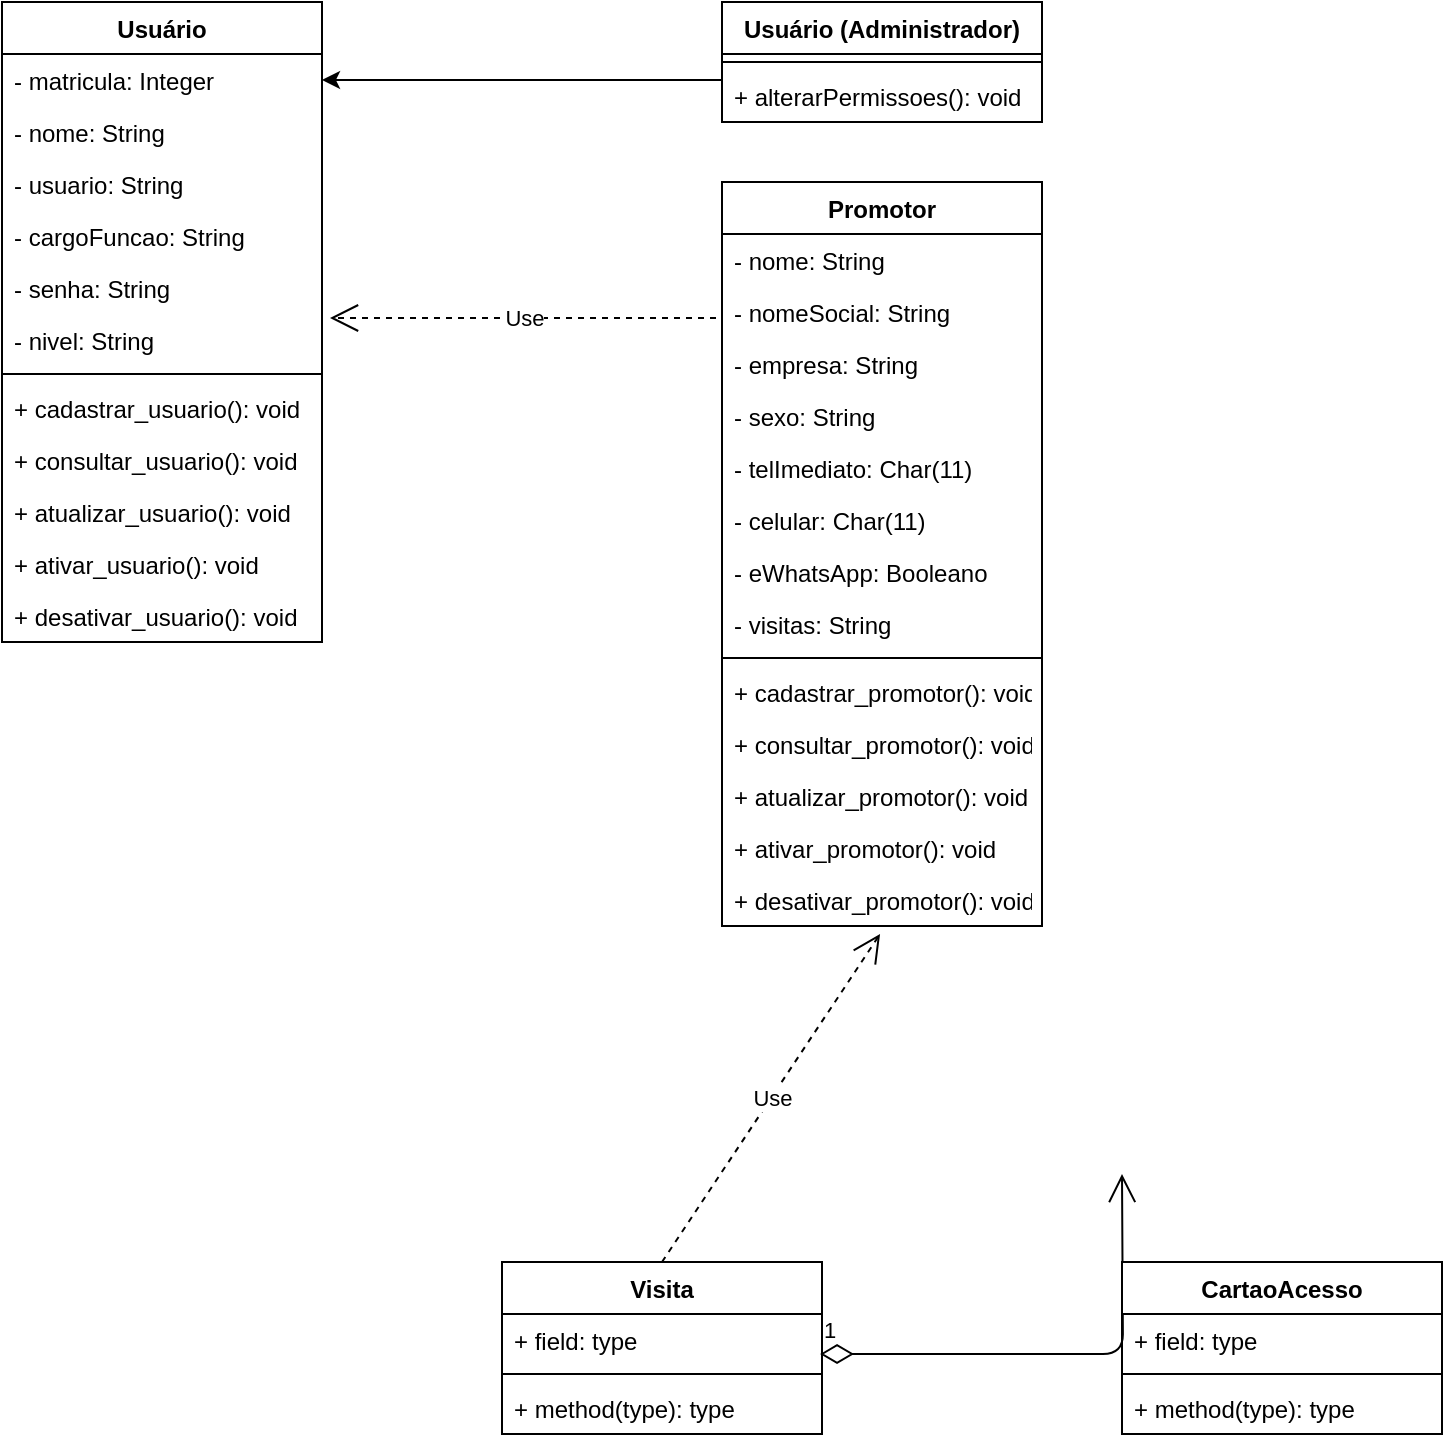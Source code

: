 <mxfile version="13.7.5" type="github">
  <diagram id="pGgssI6qMt_5oPleSiGL" name="Page-1">
    <mxGraphModel dx="1422" dy="762" grid="1" gridSize="10" guides="1" tooltips="1" connect="1" arrows="1" fold="1" page="1" pageScale="1" pageWidth="827" pageHeight="1169" background="none" math="0" shadow="0">
      <root>
        <mxCell id="0" />
        <mxCell id="1" parent="0" />
        <mxCell id="G3zsPfzmk0ipwuOxRxVW-1" value="Usuário" style="swimlane;fontStyle=1;align=center;verticalAlign=top;childLayout=stackLayout;horizontal=1;startSize=26;horizontalStack=0;resizeParent=1;resizeParentMax=0;resizeLast=0;collapsible=1;marginBottom=0;" parent="1" vertex="1">
          <mxGeometry x="40" y="40" width="160" height="320" as="geometry" />
        </mxCell>
        <mxCell id="G3zsPfzmk0ipwuOxRxVW-2" value="- matricula: Integer" style="text;strokeColor=none;fillColor=none;align=left;verticalAlign=top;spacingLeft=4;spacingRight=4;overflow=hidden;rotatable=0;points=[[0,0.5],[1,0.5]];portConstraint=eastwest;" parent="G3zsPfzmk0ipwuOxRxVW-1" vertex="1">
          <mxGeometry y="26" width="160" height="26" as="geometry" />
        </mxCell>
        <mxCell id="G3zsPfzmk0ipwuOxRxVW-5" value="- nome: String" style="text;strokeColor=none;fillColor=none;align=left;verticalAlign=top;spacingLeft=4;spacingRight=4;overflow=hidden;rotatable=0;points=[[0,0.5],[1,0.5]];portConstraint=eastwest;" parent="G3zsPfzmk0ipwuOxRxVW-1" vertex="1">
          <mxGeometry y="52" width="160" height="26" as="geometry" />
        </mxCell>
        <mxCell id="G3zsPfzmk0ipwuOxRxVW-26" value="- usuario: String" style="text;strokeColor=none;fillColor=none;align=left;verticalAlign=top;spacingLeft=4;spacingRight=4;overflow=hidden;rotatable=0;points=[[0,0.5],[1,0.5]];portConstraint=eastwest;" parent="G3zsPfzmk0ipwuOxRxVW-1" vertex="1">
          <mxGeometry y="78" width="160" height="26" as="geometry" />
        </mxCell>
        <mxCell id="G3zsPfzmk0ipwuOxRxVW-27" value="- cargoFuncao: String" style="text;strokeColor=none;fillColor=none;align=left;verticalAlign=top;spacingLeft=4;spacingRight=4;overflow=hidden;rotatable=0;points=[[0,0.5],[1,0.5]];portConstraint=eastwest;" parent="G3zsPfzmk0ipwuOxRxVW-1" vertex="1">
          <mxGeometry y="104" width="160" height="26" as="geometry" />
        </mxCell>
        <mxCell id="G3zsPfzmk0ipwuOxRxVW-28" value="- senha: String" style="text;strokeColor=none;fillColor=none;align=left;verticalAlign=top;spacingLeft=4;spacingRight=4;overflow=hidden;rotatable=0;points=[[0,0.5],[1,0.5]];portConstraint=eastwest;" parent="G3zsPfzmk0ipwuOxRxVW-1" vertex="1">
          <mxGeometry y="130" width="160" height="26" as="geometry" />
        </mxCell>
        <mxCell id="G3zsPfzmk0ipwuOxRxVW-29" value="- nivel: String" style="text;strokeColor=none;fillColor=none;align=left;verticalAlign=top;spacingLeft=4;spacingRight=4;overflow=hidden;rotatable=0;points=[[0,0.5],[1,0.5]];portConstraint=eastwest;" parent="G3zsPfzmk0ipwuOxRxVW-1" vertex="1">
          <mxGeometry y="156" width="160" height="26" as="geometry" />
        </mxCell>
        <mxCell id="G3zsPfzmk0ipwuOxRxVW-3" value="" style="line;strokeWidth=1;fillColor=none;align=left;verticalAlign=middle;spacingTop=-1;spacingLeft=3;spacingRight=3;rotatable=0;labelPosition=right;points=[];portConstraint=eastwest;" parent="G3zsPfzmk0ipwuOxRxVW-1" vertex="1">
          <mxGeometry y="182" width="160" height="8" as="geometry" />
        </mxCell>
        <mxCell id="G3zsPfzmk0ipwuOxRxVW-4" value="+ cadastrar_usuario(): void" style="text;strokeColor=none;fillColor=none;align=left;verticalAlign=top;spacingLeft=4;spacingRight=4;overflow=hidden;rotatable=0;points=[[0,0.5],[1,0.5]];portConstraint=eastwest;" parent="G3zsPfzmk0ipwuOxRxVW-1" vertex="1">
          <mxGeometry y="190" width="160" height="26" as="geometry" />
        </mxCell>
        <mxCell id="G3zsPfzmk0ipwuOxRxVW-32" value="+ consultar_usuario(): void" style="text;strokeColor=none;fillColor=none;align=left;verticalAlign=top;spacingLeft=4;spacingRight=4;overflow=hidden;rotatable=0;points=[[0,0.5],[1,0.5]];portConstraint=eastwest;" parent="G3zsPfzmk0ipwuOxRxVW-1" vertex="1">
          <mxGeometry y="216" width="160" height="26" as="geometry" />
        </mxCell>
        <mxCell id="Giadp9-98Y16QcXXvirk-1" value="+ atualizar_usuario(): void" style="text;strokeColor=none;fillColor=none;align=left;verticalAlign=top;spacingLeft=4;spacingRight=4;overflow=hidden;rotatable=0;points=[[0,0.5],[1,0.5]];portConstraint=eastwest;" vertex="1" parent="G3zsPfzmk0ipwuOxRxVW-1">
          <mxGeometry y="242" width="160" height="26" as="geometry" />
        </mxCell>
        <mxCell id="Giadp9-98Y16QcXXvirk-2" value="+ ativar_usuario(): void" style="text;strokeColor=none;fillColor=none;align=left;verticalAlign=top;spacingLeft=4;spacingRight=4;overflow=hidden;rotatable=0;points=[[0,0.5],[1,0.5]];portConstraint=eastwest;" vertex="1" parent="G3zsPfzmk0ipwuOxRxVW-1">
          <mxGeometry y="268" width="160" height="26" as="geometry" />
        </mxCell>
        <mxCell id="Giadp9-98Y16QcXXvirk-3" value="+ desativar_usuario(): void" style="text;strokeColor=none;fillColor=none;align=left;verticalAlign=top;spacingLeft=4;spacingRight=4;overflow=hidden;rotatable=0;points=[[0,0.5],[1,0.5]];portConstraint=eastwest;" vertex="1" parent="G3zsPfzmk0ipwuOxRxVW-1">
          <mxGeometry y="294" width="160" height="26" as="geometry" />
        </mxCell>
        <mxCell id="G3zsPfzmk0ipwuOxRxVW-10" value="" style="endArrow=classic;html=1;entryX=1;entryY=0.5;entryDx=0;entryDy=0;exitX=0;exitY=0.5;exitDx=0;exitDy=0;" parent="1" target="G3zsPfzmk0ipwuOxRxVW-2" edge="1">
          <mxGeometry width="50" height="50" relative="1" as="geometry">
            <mxPoint x="400" y="79" as="sourcePoint" />
            <mxPoint x="440" y="340" as="targetPoint" />
          </mxGeometry>
        </mxCell>
        <mxCell id="G3zsPfzmk0ipwuOxRxVW-15" value="Use" style="endArrow=open;endSize=12;dashed=1;html=1;entryX=1.025;entryY=0.077;entryDx=0;entryDy=0;entryPerimeter=0;" parent="1" target="G3zsPfzmk0ipwuOxRxVW-29" edge="1">
          <mxGeometry width="160" relative="1" as="geometry">
            <mxPoint x="397" y="198" as="sourcePoint" />
            <mxPoint x="206.08" y="247.012" as="targetPoint" />
          </mxGeometry>
        </mxCell>
        <mxCell id="G3zsPfzmk0ipwuOxRxVW-20" value="Use" style="endArrow=open;endSize=12;dashed=1;html=1;exitX=0.5;exitY=0;exitDx=0;exitDy=0;entryX=0.494;entryY=1.154;entryDx=0;entryDy=0;entryPerimeter=0;" parent="1" source="G3zsPfzmk0ipwuOxRxVW-16" target="Giadp9-98Y16QcXXvirk-19" edge="1">
          <mxGeometry width="160" relative="1" as="geometry">
            <mxPoint x="580" y="500" as="sourcePoint" />
            <mxPoint x="740" y="500" as="targetPoint" />
          </mxGeometry>
        </mxCell>
        <mxCell id="G3zsPfzmk0ipwuOxRxVW-25" value="1" style="endArrow=open;html=1;endSize=12;startArrow=diamondThin;startSize=14;startFill=0;edgeStyle=orthogonalEdgeStyle;align=left;verticalAlign=bottom;exitX=0.994;exitY=0.769;exitDx=0;exitDy=0;exitPerimeter=0;" parent="1" source="G3zsPfzmk0ipwuOxRxVW-17" edge="1">
          <mxGeometry x="-1" y="3" relative="1" as="geometry">
            <mxPoint x="580" y="510" as="sourcePoint" />
            <mxPoint x="600" y="626" as="targetPoint" />
          </mxGeometry>
        </mxCell>
        <mxCell id="G3zsPfzmk0ipwuOxRxVW-16" value="Visita" style="swimlane;fontStyle=1;align=center;verticalAlign=top;childLayout=stackLayout;horizontal=1;startSize=26;horizontalStack=0;resizeParent=1;resizeParentMax=0;resizeLast=0;collapsible=1;marginBottom=0;" parent="1" vertex="1">
          <mxGeometry x="290" y="670" width="160" height="86" as="geometry" />
        </mxCell>
        <mxCell id="G3zsPfzmk0ipwuOxRxVW-17" value="+ field: type" style="text;strokeColor=none;fillColor=none;align=left;verticalAlign=top;spacingLeft=4;spacingRight=4;overflow=hidden;rotatable=0;points=[[0,0.5],[1,0.5]];portConstraint=eastwest;" parent="G3zsPfzmk0ipwuOxRxVW-16" vertex="1">
          <mxGeometry y="26" width="160" height="26" as="geometry" />
        </mxCell>
        <mxCell id="G3zsPfzmk0ipwuOxRxVW-18" value="" style="line;strokeWidth=1;fillColor=none;align=left;verticalAlign=middle;spacingTop=-1;spacingLeft=3;spacingRight=3;rotatable=0;labelPosition=right;points=[];portConstraint=eastwest;" parent="G3zsPfzmk0ipwuOxRxVW-16" vertex="1">
          <mxGeometry y="52" width="160" height="8" as="geometry" />
        </mxCell>
        <mxCell id="G3zsPfzmk0ipwuOxRxVW-19" value="+ method(type): type" style="text;strokeColor=none;fillColor=none;align=left;verticalAlign=top;spacingLeft=4;spacingRight=4;overflow=hidden;rotatable=0;points=[[0,0.5],[1,0.5]];portConstraint=eastwest;" parent="G3zsPfzmk0ipwuOxRxVW-16" vertex="1">
          <mxGeometry y="60" width="160" height="26" as="geometry" />
        </mxCell>
        <mxCell id="G3zsPfzmk0ipwuOxRxVW-21" value="CartaoAcesso" style="swimlane;fontStyle=1;align=center;verticalAlign=top;childLayout=stackLayout;horizontal=1;startSize=26;horizontalStack=0;resizeParent=1;resizeParentMax=0;resizeLast=0;collapsible=1;marginBottom=0;" parent="1" vertex="1">
          <mxGeometry x="600" y="670" width="160" height="86" as="geometry" />
        </mxCell>
        <mxCell id="G3zsPfzmk0ipwuOxRxVW-22" value="+ field: type" style="text;strokeColor=none;fillColor=none;align=left;verticalAlign=top;spacingLeft=4;spacingRight=4;overflow=hidden;rotatable=0;points=[[0,0.5],[1,0.5]];portConstraint=eastwest;" parent="G3zsPfzmk0ipwuOxRxVW-21" vertex="1">
          <mxGeometry y="26" width="160" height="26" as="geometry" />
        </mxCell>
        <mxCell id="G3zsPfzmk0ipwuOxRxVW-23" value="" style="line;strokeWidth=1;fillColor=none;align=left;verticalAlign=middle;spacingTop=-1;spacingLeft=3;spacingRight=3;rotatable=0;labelPosition=right;points=[];portConstraint=eastwest;" parent="G3zsPfzmk0ipwuOxRxVW-21" vertex="1">
          <mxGeometry y="52" width="160" height="8" as="geometry" />
        </mxCell>
        <mxCell id="G3zsPfzmk0ipwuOxRxVW-24" value="+ method(type): type" style="text;strokeColor=none;fillColor=none;align=left;verticalAlign=top;spacingLeft=4;spacingRight=4;overflow=hidden;rotatable=0;points=[[0,0.5],[1,0.5]];portConstraint=eastwest;" parent="G3zsPfzmk0ipwuOxRxVW-21" vertex="1">
          <mxGeometry y="60" width="160" height="26" as="geometry" />
        </mxCell>
        <mxCell id="G3zsPfzmk0ipwuOxRxVW-6" value="Usuário (Administrador)" style="swimlane;fontStyle=1;align=center;verticalAlign=top;childLayout=stackLayout;horizontal=1;startSize=26;horizontalStack=0;resizeParent=1;resizeParentMax=0;resizeLast=0;collapsible=1;marginBottom=0;" parent="1" vertex="1">
          <mxGeometry x="400" y="40" width="160" height="60" as="geometry" />
        </mxCell>
        <mxCell id="G3zsPfzmk0ipwuOxRxVW-8" value="" style="line;strokeWidth=1;fillColor=none;align=left;verticalAlign=middle;spacingTop=-1;spacingLeft=3;spacingRight=3;rotatable=0;labelPosition=right;points=[];portConstraint=eastwest;" parent="G3zsPfzmk0ipwuOxRxVW-6" vertex="1">
          <mxGeometry y="26" width="160" height="8" as="geometry" />
        </mxCell>
        <mxCell id="G3zsPfzmk0ipwuOxRxVW-9" value="+ alterarPermissoes(): void" style="text;strokeColor=none;fillColor=none;align=left;verticalAlign=top;spacingLeft=4;spacingRight=4;overflow=hidden;rotatable=0;points=[[0,0.5],[1,0.5]];portConstraint=eastwest;" parent="G3zsPfzmk0ipwuOxRxVW-6" vertex="1">
          <mxGeometry y="34" width="160" height="26" as="geometry" />
        </mxCell>
        <mxCell id="Giadp9-98Y16QcXXvirk-5" value="Promotor" style="swimlane;fontStyle=1;align=center;verticalAlign=top;childLayout=stackLayout;horizontal=1;startSize=26;horizontalStack=0;resizeParent=1;resizeParentMax=0;resizeLast=0;collapsible=1;marginBottom=0;" vertex="1" parent="1">
          <mxGeometry x="400" y="130" width="160" height="372" as="geometry" />
        </mxCell>
        <mxCell id="Giadp9-98Y16QcXXvirk-6" value="- nome: String" style="text;strokeColor=none;fillColor=none;align=left;verticalAlign=top;spacingLeft=4;spacingRight=4;overflow=hidden;rotatable=0;points=[[0,0.5],[1,0.5]];portConstraint=eastwest;" vertex="1" parent="Giadp9-98Y16QcXXvirk-5">
          <mxGeometry y="26" width="160" height="26" as="geometry" />
        </mxCell>
        <mxCell id="Giadp9-98Y16QcXXvirk-7" value="- nomeSocial: String" style="text;strokeColor=none;fillColor=none;align=left;verticalAlign=top;spacingLeft=4;spacingRight=4;overflow=hidden;rotatable=0;points=[[0,0.5],[1,0.5]];portConstraint=eastwest;" vertex="1" parent="Giadp9-98Y16QcXXvirk-5">
          <mxGeometry y="52" width="160" height="26" as="geometry" />
        </mxCell>
        <mxCell id="Giadp9-98Y16QcXXvirk-8" value="- empresa: String" style="text;strokeColor=none;fillColor=none;align=left;verticalAlign=top;spacingLeft=4;spacingRight=4;overflow=hidden;rotatable=0;points=[[0,0.5],[1,0.5]];portConstraint=eastwest;" vertex="1" parent="Giadp9-98Y16QcXXvirk-5">
          <mxGeometry y="78" width="160" height="26" as="geometry" />
        </mxCell>
        <mxCell id="Giadp9-98Y16QcXXvirk-9" value="- sexo: String" style="text;strokeColor=none;fillColor=none;align=left;verticalAlign=top;spacingLeft=4;spacingRight=4;overflow=hidden;rotatable=0;points=[[0,0.5],[1,0.5]];portConstraint=eastwest;" vertex="1" parent="Giadp9-98Y16QcXXvirk-5">
          <mxGeometry y="104" width="160" height="26" as="geometry" />
        </mxCell>
        <mxCell id="Giadp9-98Y16QcXXvirk-10" value="- telImediato: Char(11)" style="text;strokeColor=none;fillColor=none;align=left;verticalAlign=top;spacingLeft=4;spacingRight=4;overflow=hidden;rotatable=0;points=[[0,0.5],[1,0.5]];portConstraint=eastwest;" vertex="1" parent="Giadp9-98Y16QcXXvirk-5">
          <mxGeometry y="130" width="160" height="26" as="geometry" />
        </mxCell>
        <mxCell id="Giadp9-98Y16QcXXvirk-11" value="- celular: Char(11)" style="text;strokeColor=none;fillColor=none;align=left;verticalAlign=top;spacingLeft=4;spacingRight=4;overflow=hidden;rotatable=0;points=[[0,0.5],[1,0.5]];portConstraint=eastwest;" vertex="1" parent="Giadp9-98Y16QcXXvirk-5">
          <mxGeometry y="156" width="160" height="26" as="geometry" />
        </mxCell>
        <mxCell id="Giadp9-98Y16QcXXvirk-12" value="- eWhatsApp: Booleano" style="text;strokeColor=none;fillColor=none;align=left;verticalAlign=top;spacingLeft=4;spacingRight=4;overflow=hidden;rotatable=0;points=[[0,0.5],[1,0.5]];portConstraint=eastwest;" vertex="1" parent="Giadp9-98Y16QcXXvirk-5">
          <mxGeometry y="182" width="160" height="26" as="geometry" />
        </mxCell>
        <mxCell id="Giadp9-98Y16QcXXvirk-13" value="- visitas: String" style="text;strokeColor=none;fillColor=none;align=left;verticalAlign=top;spacingLeft=4;spacingRight=4;overflow=hidden;rotatable=0;points=[[0,0.5],[1,0.5]];portConstraint=eastwest;" vertex="1" parent="Giadp9-98Y16QcXXvirk-5">
          <mxGeometry y="208" width="160" height="26" as="geometry" />
        </mxCell>
        <mxCell id="Giadp9-98Y16QcXXvirk-14" value="" style="line;strokeWidth=1;fillColor=none;align=left;verticalAlign=middle;spacingTop=-1;spacingLeft=3;spacingRight=3;rotatable=0;labelPosition=right;points=[];portConstraint=eastwest;" vertex="1" parent="Giadp9-98Y16QcXXvirk-5">
          <mxGeometry y="234" width="160" height="8" as="geometry" />
        </mxCell>
        <mxCell id="Giadp9-98Y16QcXXvirk-15" value="+ cadastrar_promotor(): void" style="text;strokeColor=none;fillColor=none;align=left;verticalAlign=top;spacingLeft=4;spacingRight=4;overflow=hidden;rotatable=0;points=[[0,0.5],[1,0.5]];portConstraint=eastwest;" vertex="1" parent="Giadp9-98Y16QcXXvirk-5">
          <mxGeometry y="242" width="160" height="26" as="geometry" />
        </mxCell>
        <mxCell id="Giadp9-98Y16QcXXvirk-16" value="+ consultar_promotor(): void" style="text;strokeColor=none;fillColor=none;align=left;verticalAlign=top;spacingLeft=4;spacingRight=4;overflow=hidden;rotatable=0;points=[[0,0.5],[1,0.5]];portConstraint=eastwest;" vertex="1" parent="Giadp9-98Y16QcXXvirk-5">
          <mxGeometry y="268" width="160" height="26" as="geometry" />
        </mxCell>
        <mxCell id="Giadp9-98Y16QcXXvirk-17" value="+ atualizar_promotor(): void" style="text;strokeColor=none;fillColor=none;align=left;verticalAlign=top;spacingLeft=4;spacingRight=4;overflow=hidden;rotatable=0;points=[[0,0.5],[1,0.5]];portConstraint=eastwest;" vertex="1" parent="Giadp9-98Y16QcXXvirk-5">
          <mxGeometry y="294" width="160" height="26" as="geometry" />
        </mxCell>
        <mxCell id="Giadp9-98Y16QcXXvirk-18" value="+ ativar_promotor(): void" style="text;strokeColor=none;fillColor=none;align=left;verticalAlign=top;spacingLeft=4;spacingRight=4;overflow=hidden;rotatable=0;points=[[0,0.5],[1,0.5]];portConstraint=eastwest;" vertex="1" parent="Giadp9-98Y16QcXXvirk-5">
          <mxGeometry y="320" width="160" height="26" as="geometry" />
        </mxCell>
        <mxCell id="Giadp9-98Y16QcXXvirk-19" value="+ desativar_promotor(): void" style="text;strokeColor=none;fillColor=none;align=left;verticalAlign=top;spacingLeft=4;spacingRight=4;overflow=hidden;rotatable=0;points=[[0,0.5],[1,0.5]];portConstraint=eastwest;" vertex="1" parent="Giadp9-98Y16QcXXvirk-5">
          <mxGeometry y="346" width="160" height="26" as="geometry" />
        </mxCell>
      </root>
    </mxGraphModel>
  </diagram>
</mxfile>
